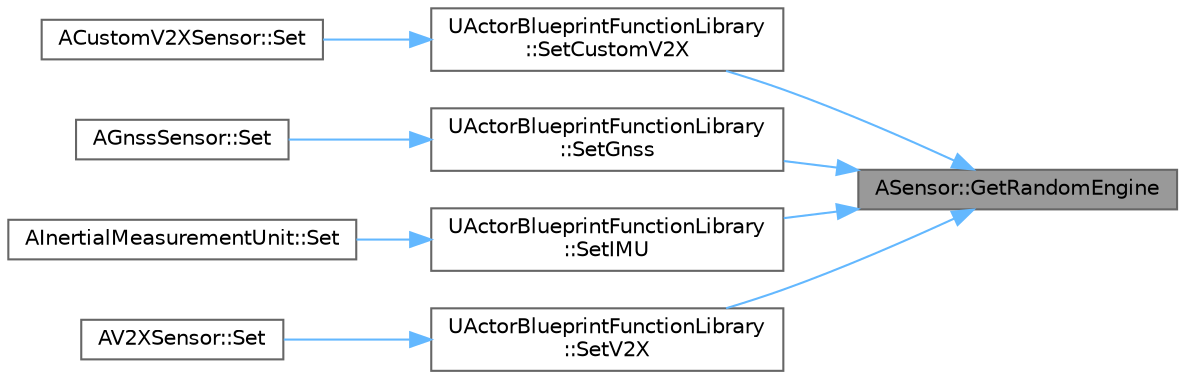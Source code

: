 digraph "ASensor::GetRandomEngine"
{
 // INTERACTIVE_SVG=YES
 // LATEX_PDF_SIZE
  bgcolor="transparent";
  edge [fontname=Helvetica,fontsize=10,labelfontname=Helvetica,labelfontsize=10];
  node [fontname=Helvetica,fontsize=10,shape=box,height=0.2,width=0.4];
  rankdir="RL";
  Node1 [id="Node000001",label="ASensor::GetRandomEngine",height=0.2,width=0.4,color="gray40", fillcolor="grey60", style="filled", fontcolor="black",tooltip=" "];
  Node1 -> Node2 [id="edge1_Node000001_Node000002",dir="back",color="steelblue1",style="solid",tooltip=" "];
  Node2 [id="Node000002",label="UActorBlueprintFunctionLibrary\l::SetCustomV2X",height=0.2,width=0.4,color="grey40", fillcolor="white", style="filled",URL="$dd/da3/classUActorBlueprintFunctionLibrary.html#ac5ef7e7573d6e6798475a6e497458a11",tooltip=" "];
  Node2 -> Node3 [id="edge2_Node000002_Node000003",dir="back",color="steelblue1",style="solid",tooltip=" "];
  Node3 [id="Node000003",label="ACustomV2XSensor::Set",height=0.2,width=0.4,color="grey40", fillcolor="white", style="filled",URL="$de/d1f/classACustomV2XSensor.html#a25f8b7efbc83406e7f7de0450d883302",tooltip=" "];
  Node1 -> Node4 [id="edge3_Node000001_Node000004",dir="back",color="steelblue1",style="solid",tooltip=" "];
  Node4 [id="Node000004",label="UActorBlueprintFunctionLibrary\l::SetGnss",height=0.2,width=0.4,color="grey40", fillcolor="white", style="filled",URL="$dd/da3/classUActorBlueprintFunctionLibrary.html#a064afaa3154f81c475048ff14f699486",tooltip=" "];
  Node4 -> Node5 [id="edge4_Node000004_Node000005",dir="back",color="steelblue1",style="solid",tooltip=" "];
  Node5 [id="Node000005",label="AGnssSensor::Set",height=0.2,width=0.4,color="grey40", fillcolor="white", style="filled",URL="$d0/dc3/classAGnssSensor.html#a9670365d4f5626a4ea8ae5617556e8ef",tooltip=" "];
  Node1 -> Node6 [id="edge5_Node000001_Node000006",dir="back",color="steelblue1",style="solid",tooltip=" "];
  Node6 [id="Node000006",label="UActorBlueprintFunctionLibrary\l::SetIMU",height=0.2,width=0.4,color="grey40", fillcolor="white", style="filled",URL="$dd/da3/classUActorBlueprintFunctionLibrary.html#affa8a0128f536d34d052c54c93ff3629",tooltip=" "];
  Node6 -> Node7 [id="edge6_Node000006_Node000007",dir="back",color="steelblue1",style="solid",tooltip=" "];
  Node7 [id="Node000007",label="AInertialMeasurementUnit::Set",height=0.2,width=0.4,color="grey40", fillcolor="white", style="filled",URL="$d5/de0/classAInertialMeasurementUnit.html#ac0fd1f47876962647b54b8607a5c4414",tooltip=" "];
  Node1 -> Node8 [id="edge7_Node000001_Node000008",dir="back",color="steelblue1",style="solid",tooltip=" "];
  Node8 [id="Node000008",label="UActorBlueprintFunctionLibrary\l::SetV2X",height=0.2,width=0.4,color="grey40", fillcolor="white", style="filled",URL="$dd/da3/classUActorBlueprintFunctionLibrary.html#a664347ac38a83e63948914b13cdabd78",tooltip=" "];
  Node8 -> Node9 [id="edge8_Node000008_Node000009",dir="back",color="steelblue1",style="solid",tooltip=" "];
  Node9 [id="Node000009",label="AV2XSensor::Set",height=0.2,width=0.4,color="grey40", fillcolor="white", style="filled",URL="$d3/dd4/classAV2XSensor.html#a1c79ddecf44f18a7be76735974910946",tooltip=" "];
}
